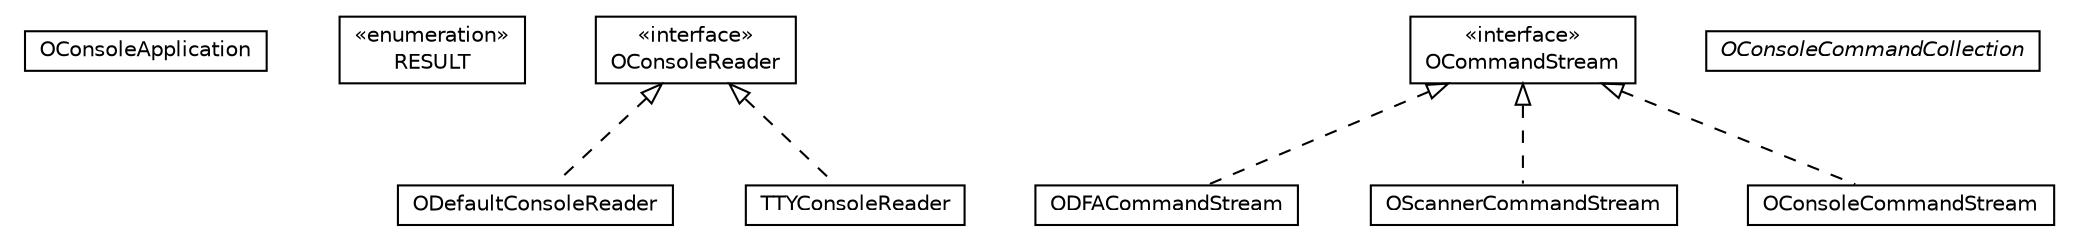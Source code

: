 #!/usr/local/bin/dot
#
# Class diagram 
# Generated by UMLGraph version R5_6-24-gf6e263 (http://www.umlgraph.org/)
#

digraph G {
	edge [fontname="Helvetica",fontsize=10,labelfontname="Helvetica",labelfontsize=10];
	node [fontname="Helvetica",fontsize=10,shape=plaintext];
	nodesep=0.25;
	ranksep=0.5;
	// com.orientechnologies.common.console.OConsoleApplication
	c48830 [label=<<table title="com.orientechnologies.common.console.OConsoleApplication" border="0" cellborder="1" cellspacing="0" cellpadding="2" port="p" href="./OConsoleApplication.html">
		<tr><td><table border="0" cellspacing="0" cellpadding="1">
<tr><td align="center" balign="center"> OConsoleApplication </td></tr>
		</table></td></tr>
		</table>>, URL="./OConsoleApplication.html", fontname="Helvetica", fontcolor="black", fontsize=10.0];
	// com.orientechnologies.common.console.OConsoleApplication.RESULT
	c48831 [label=<<table title="com.orientechnologies.common.console.OConsoleApplication.RESULT" border="0" cellborder="1" cellspacing="0" cellpadding="2" port="p" href="./OConsoleApplication.RESULT.html">
		<tr><td><table border="0" cellspacing="0" cellpadding="1">
<tr><td align="center" balign="center"> &#171;enumeration&#187; </td></tr>
<tr><td align="center" balign="center"> RESULT </td></tr>
		</table></td></tr>
		</table>>, URL="./OConsoleApplication.RESULT.html", fontname="Helvetica", fontcolor="black", fontsize=10.0];
	// com.orientechnologies.common.console.ODefaultConsoleReader
	c48832 [label=<<table title="com.orientechnologies.common.console.ODefaultConsoleReader" border="0" cellborder="1" cellspacing="0" cellpadding="2" port="p" href="./ODefaultConsoleReader.html">
		<tr><td><table border="0" cellspacing="0" cellpadding="1">
<tr><td align="center" balign="center"> ODefaultConsoleReader </td></tr>
		</table></td></tr>
		</table>>, URL="./ODefaultConsoleReader.html", fontname="Helvetica", fontcolor="black", fontsize=10.0];
	// com.orientechnologies.common.console.ODFACommandStream
	c48833 [label=<<table title="com.orientechnologies.common.console.ODFACommandStream" border="0" cellborder="1" cellspacing="0" cellpadding="2" port="p" href="./ODFACommandStream.html">
		<tr><td><table border="0" cellspacing="0" cellpadding="1">
<tr><td align="center" balign="center"> ODFACommandStream </td></tr>
		</table></td></tr>
		</table>>, URL="./ODFACommandStream.html", fontname="Helvetica", fontcolor="black", fontsize=10.0];
	// com.orientechnologies.common.console.OConsoleReader
	c48834 [label=<<table title="com.orientechnologies.common.console.OConsoleReader" border="0" cellborder="1" cellspacing="0" cellpadding="2" port="p" href="./OConsoleReader.html">
		<tr><td><table border="0" cellspacing="0" cellpadding="1">
<tr><td align="center" balign="center"> &#171;interface&#187; </td></tr>
<tr><td align="center" balign="center"> OConsoleReader </td></tr>
		</table></td></tr>
		</table>>, URL="./OConsoleReader.html", fontname="Helvetica", fontcolor="black", fontsize=10.0];
	// com.orientechnologies.common.console.OCommandStream
	c48835 [label=<<table title="com.orientechnologies.common.console.OCommandStream" border="0" cellborder="1" cellspacing="0" cellpadding="2" port="p" href="./OCommandStream.html">
		<tr><td><table border="0" cellspacing="0" cellpadding="1">
<tr><td align="center" balign="center"> &#171;interface&#187; </td></tr>
<tr><td align="center" balign="center"> OCommandStream </td></tr>
		</table></td></tr>
		</table>>, URL="./OCommandStream.html", fontname="Helvetica", fontcolor="black", fontsize=10.0];
	// com.orientechnologies.common.console.OScannerCommandStream
	c48836 [label=<<table title="com.orientechnologies.common.console.OScannerCommandStream" border="0" cellborder="1" cellspacing="0" cellpadding="2" port="p" href="./OScannerCommandStream.html">
		<tr><td><table border="0" cellspacing="0" cellpadding="1">
<tr><td align="center" balign="center"> OScannerCommandStream </td></tr>
		</table></td></tr>
		</table>>, URL="./OScannerCommandStream.html", fontname="Helvetica", fontcolor="black", fontsize=10.0];
	// com.orientechnologies.common.console.TTYConsoleReader
	c48837 [label=<<table title="com.orientechnologies.common.console.TTYConsoleReader" border="0" cellborder="1" cellspacing="0" cellpadding="2" port="p" href="./TTYConsoleReader.html">
		<tr><td><table border="0" cellspacing="0" cellpadding="1">
<tr><td align="center" balign="center"> TTYConsoleReader </td></tr>
		</table></td></tr>
		</table>>, URL="./TTYConsoleReader.html", fontname="Helvetica", fontcolor="black", fontsize=10.0];
	// com.orientechnologies.common.console.OConsoleCommandStream
	c48838 [label=<<table title="com.orientechnologies.common.console.OConsoleCommandStream" border="0" cellborder="1" cellspacing="0" cellpadding="2" port="p" href="./OConsoleCommandStream.html">
		<tr><td><table border="0" cellspacing="0" cellpadding="1">
<tr><td align="center" balign="center"> OConsoleCommandStream </td></tr>
		</table></td></tr>
		</table>>, URL="./OConsoleCommandStream.html", fontname="Helvetica", fontcolor="black", fontsize=10.0];
	// com.orientechnologies.common.console.OConsoleCommandCollection
	c48839 [label=<<table title="com.orientechnologies.common.console.OConsoleCommandCollection" border="0" cellborder="1" cellspacing="0" cellpadding="2" port="p" href="./OConsoleCommandCollection.html">
		<tr><td><table border="0" cellspacing="0" cellpadding="1">
<tr><td align="center" balign="center"><font face="Helvetica-Oblique"> OConsoleCommandCollection </font></td></tr>
		</table></td></tr>
		</table>>, URL="./OConsoleCommandCollection.html", fontname="Helvetica", fontcolor="black", fontsize=10.0];
	//com.orientechnologies.common.console.ODefaultConsoleReader implements com.orientechnologies.common.console.OConsoleReader
	c48834:p -> c48832:p [dir=back,arrowtail=empty,style=dashed];
	//com.orientechnologies.common.console.ODFACommandStream implements com.orientechnologies.common.console.OCommandStream
	c48835:p -> c48833:p [dir=back,arrowtail=empty,style=dashed];
	//com.orientechnologies.common.console.OScannerCommandStream implements com.orientechnologies.common.console.OCommandStream
	c48835:p -> c48836:p [dir=back,arrowtail=empty,style=dashed];
	//com.orientechnologies.common.console.TTYConsoleReader implements com.orientechnologies.common.console.OConsoleReader
	c48834:p -> c48837:p [dir=back,arrowtail=empty,style=dashed];
	//com.orientechnologies.common.console.OConsoleCommandStream implements com.orientechnologies.common.console.OCommandStream
	c48835:p -> c48838:p [dir=back,arrowtail=empty,style=dashed];
}

